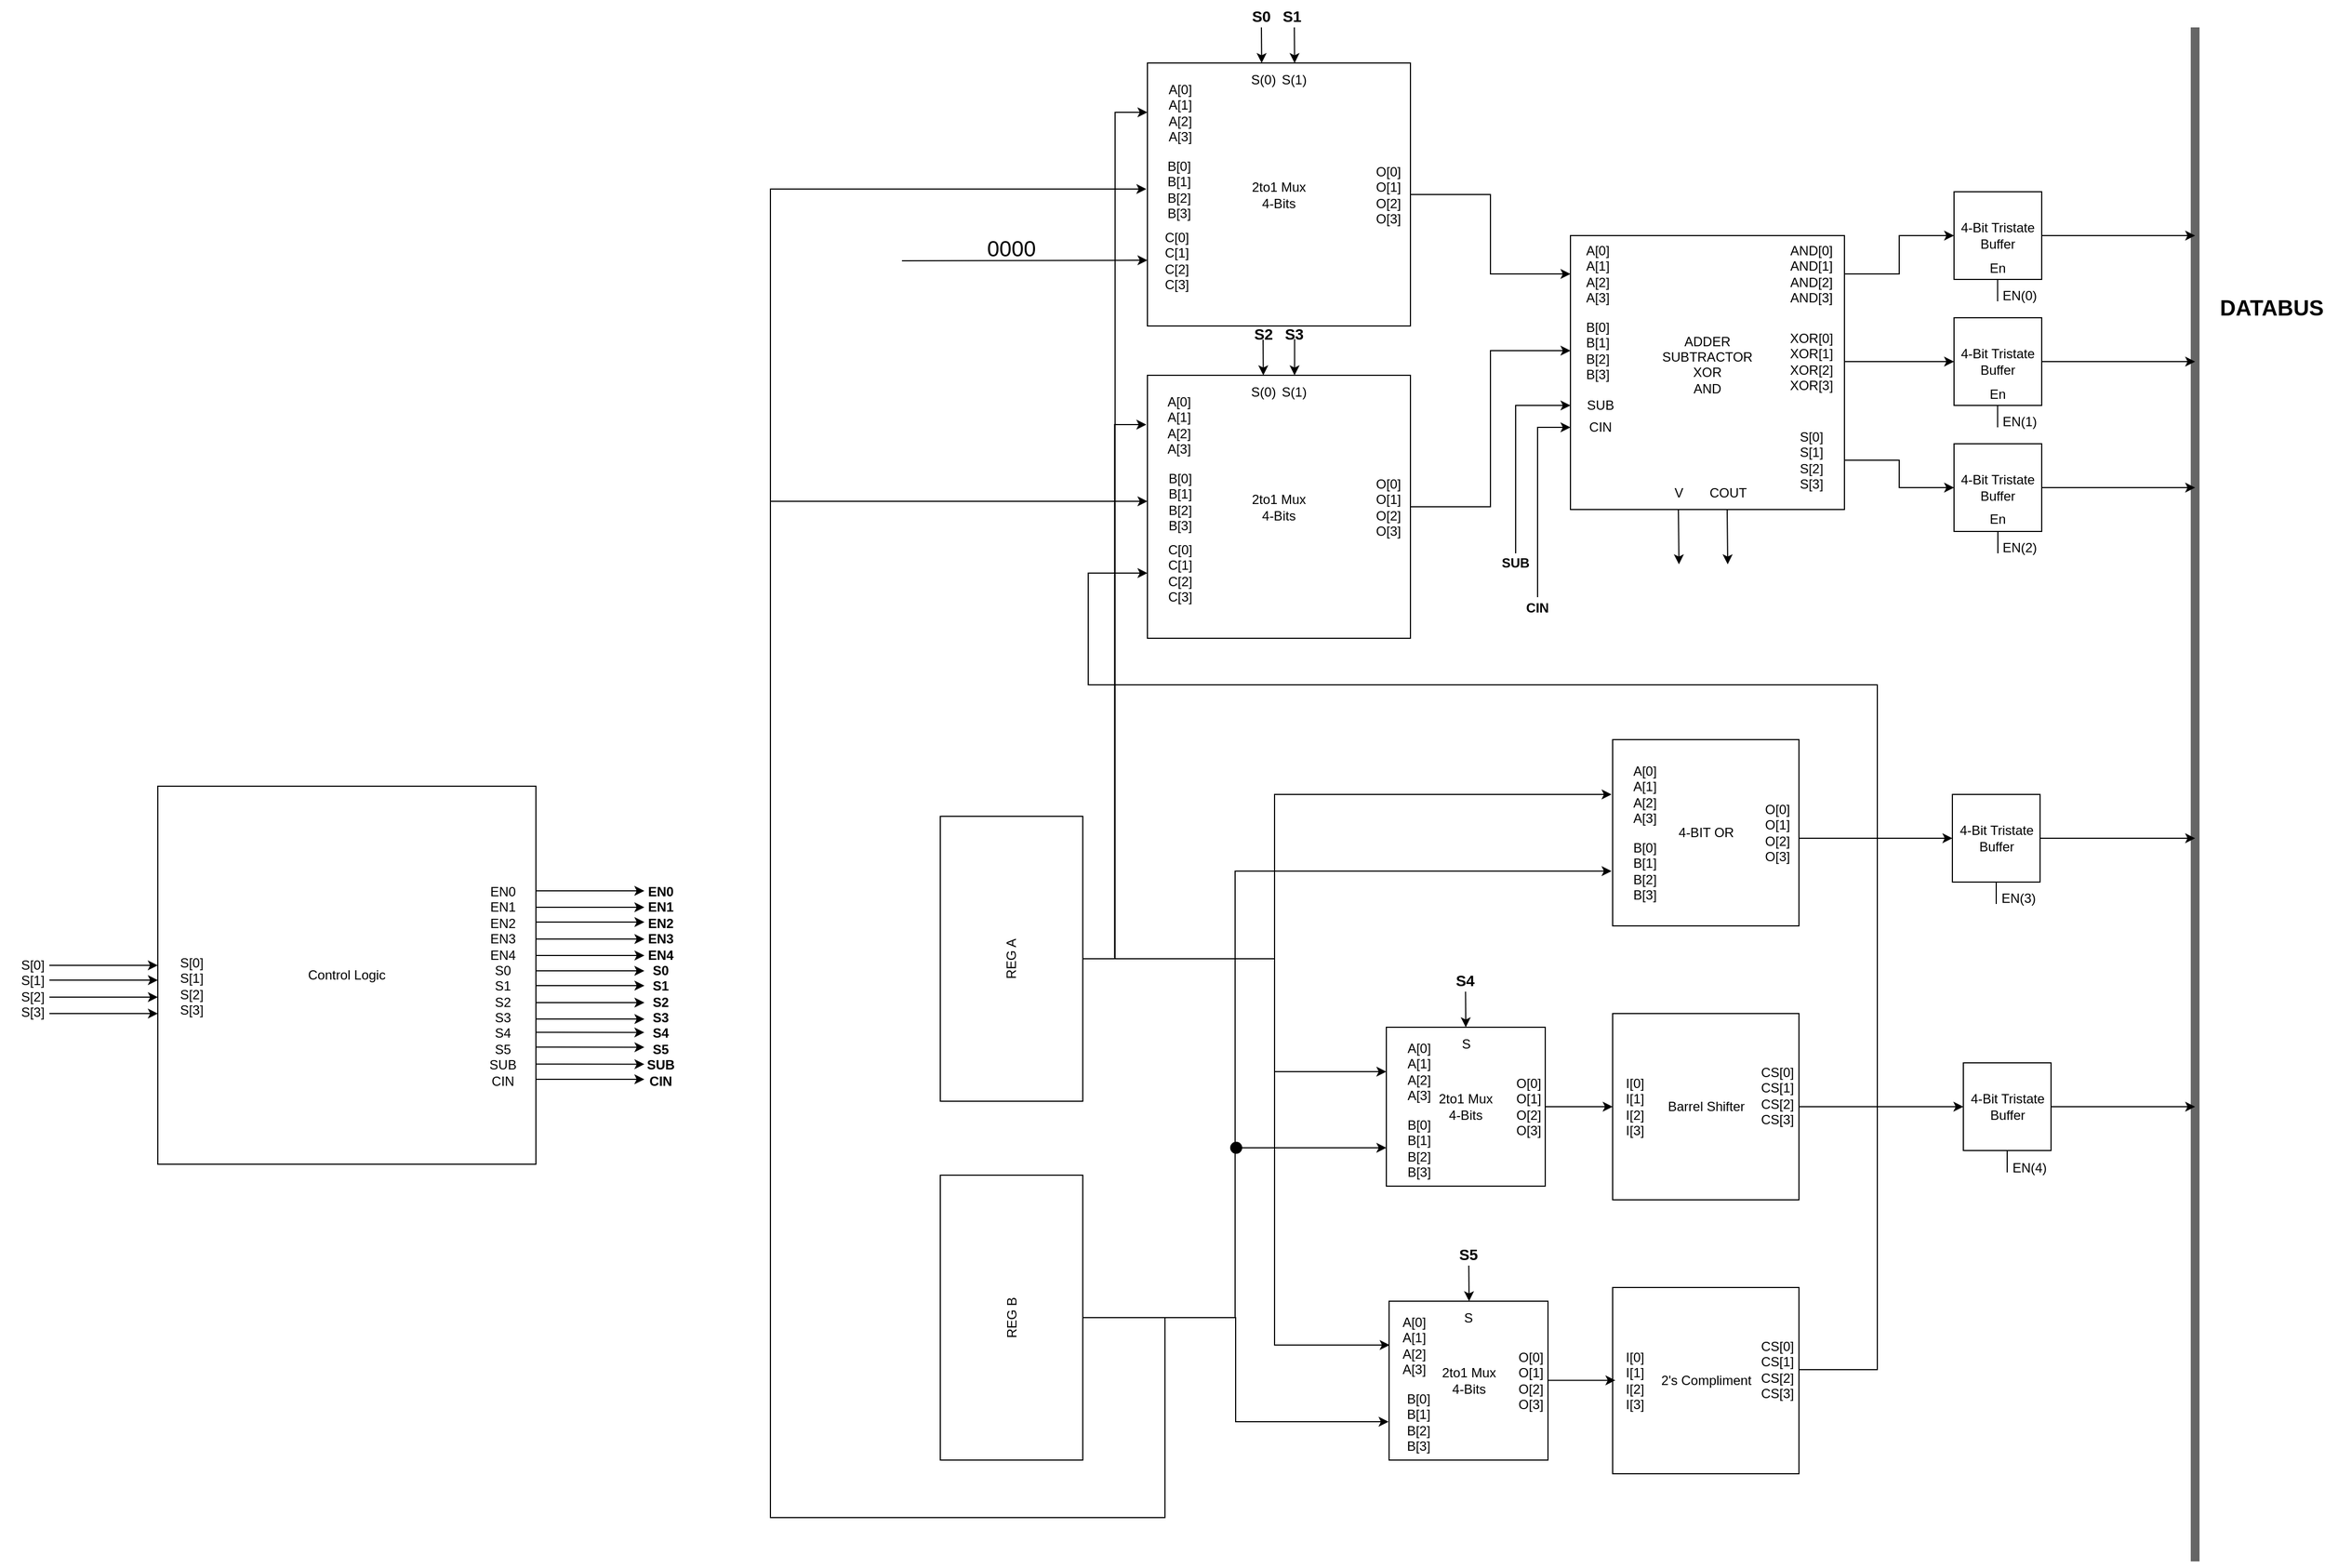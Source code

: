 <mxfile version="15.5.9" type="github">
  <diagram id="TtoM8TKqsSyaRm2l33-K" name="Page-1">
    <mxGraphModel dx="3223" dy="1293" grid="1" gridSize="10" guides="1" tooltips="1" connect="1" arrows="1" fold="1" page="0" pageScale="1" pageWidth="850" pageHeight="1100" math="0" shadow="0">
      <root>
        <mxCell id="0" />
        <mxCell id="1" parent="0" />
        <mxCell id="_qCFZrQWDJR1jyEBsIuS-36" value="EN(2)" style="text;html=1;strokeColor=none;fillColor=none;align=center;verticalAlign=middle;whiteSpace=wrap;rounded=0;" parent="1" vertex="1">
          <mxGeometry x="490" y="340" width="60" height="30" as="geometry" />
        </mxCell>
        <mxCell id="_qCFZrQWDJR1jyEBsIuS-19" value="" style="endArrow=none;html=1;rounded=0;strokeWidth=8;fillColor=#f5f5f5;strokeColor=#666666;" parent="1" edge="1">
          <mxGeometry width="50" height="50" relative="1" as="geometry">
            <mxPoint x="680" y="1280" as="sourcePoint" />
            <mxPoint x="680" y="-120" as="targetPoint" />
          </mxGeometry>
        </mxCell>
        <mxCell id="_qCFZrQWDJR1jyEBsIuS-1" value="&lt;div&gt;ADDER&lt;/div&gt;&lt;div&gt;SUBTRACTOR&lt;/div&gt;&lt;div&gt;XOR&lt;/div&gt;&lt;div&gt;AND&lt;br&gt;&lt;/div&gt;&lt;div&gt;&lt;br&gt;&lt;/div&gt;" style="whiteSpace=wrap;html=1;aspect=fixed;" parent="1" vertex="1">
          <mxGeometry x="110" y="70" width="250" height="250" as="geometry" />
        </mxCell>
        <mxCell id="_qCFZrQWDJR1jyEBsIuS-14" style="edgeStyle=orthogonalEdgeStyle;rounded=0;orthogonalLoop=1;jettySize=auto;html=1;entryX=0;entryY=0.5;entryDx=0;entryDy=0;" parent="1" source="_qCFZrQWDJR1jyEBsIuS-2" target="_qCFZrQWDJR1jyEBsIuS-13" edge="1">
          <mxGeometry relative="1" as="geometry" />
        </mxCell>
        <mxCell id="_qCFZrQWDJR1jyEBsIuS-2" value="&lt;div&gt;AND[0]&lt;/div&gt;&lt;div&gt;AND[1]&lt;/div&gt;&lt;div&gt;AND[2]&lt;/div&gt;&lt;div&gt;AND[3]&lt;br&gt;&lt;/div&gt;" style="text;html=1;strokeColor=none;fillColor=none;align=center;verticalAlign=middle;whiteSpace=wrap;rounded=0;" parent="1" vertex="1">
          <mxGeometry x="300" y="90" width="60" height="30" as="geometry" />
        </mxCell>
        <mxCell id="_qCFZrQWDJR1jyEBsIuS-16" style="edgeStyle=orthogonalEdgeStyle;rounded=0;orthogonalLoop=1;jettySize=auto;html=1;entryX=0;entryY=0.5;entryDx=0;entryDy=0;" parent="1" source="_qCFZrQWDJR1jyEBsIuS-5" target="_qCFZrQWDJR1jyEBsIuS-15" edge="1">
          <mxGeometry relative="1" as="geometry" />
        </mxCell>
        <mxCell id="_qCFZrQWDJR1jyEBsIuS-5" value="&lt;div&gt;XOR[0]&lt;/div&gt;&lt;div&gt;XOR[1]&lt;/div&gt;&lt;div&gt;XOR[2]&lt;/div&gt;&lt;div&gt;XOR[3]&lt;br&gt;&lt;/div&gt;" style="text;html=1;strokeColor=none;fillColor=none;align=center;verticalAlign=middle;whiteSpace=wrap;rounded=0;" parent="1" vertex="1">
          <mxGeometry x="300" y="170" width="60" height="30" as="geometry" />
        </mxCell>
        <mxCell id="_qCFZrQWDJR1jyEBsIuS-18" style="edgeStyle=orthogonalEdgeStyle;rounded=0;orthogonalLoop=1;jettySize=auto;html=1;entryX=0;entryY=0.5;entryDx=0;entryDy=0;" parent="1" source="_qCFZrQWDJR1jyEBsIuS-6" target="_qCFZrQWDJR1jyEBsIuS-17" edge="1">
          <mxGeometry relative="1" as="geometry" />
        </mxCell>
        <mxCell id="_qCFZrQWDJR1jyEBsIuS-6" value="&lt;div&gt;S[0]&lt;/div&gt;&lt;div&gt;S[1]&lt;/div&gt;&lt;div&gt;S[2]&lt;/div&gt;&lt;div&gt;S[3]&lt;br&gt;&lt;/div&gt;" style="text;html=1;strokeColor=none;fillColor=none;align=center;verticalAlign=middle;whiteSpace=wrap;rounded=0;" parent="1" vertex="1">
          <mxGeometry x="300" y="260" width="60" height="30" as="geometry" />
        </mxCell>
        <mxCell id="_qCFZrQWDJR1jyEBsIuS-7" value="COUT" style="text;html=1;strokeColor=none;fillColor=none;align=center;verticalAlign=middle;whiteSpace=wrap;rounded=0;" parent="1" vertex="1">
          <mxGeometry x="223.5" y="290" width="60" height="30" as="geometry" />
        </mxCell>
        <mxCell id="_qCFZrQWDJR1jyEBsIuS-8" value="CIN" style="text;html=1;strokeColor=none;fillColor=none;align=center;verticalAlign=middle;whiteSpace=wrap;rounded=0;" parent="1" vertex="1">
          <mxGeometry x="110" y="230" width="55" height="30" as="geometry" />
        </mxCell>
        <mxCell id="_qCFZrQWDJR1jyEBsIuS-9" value="&lt;div&gt;A[0]&lt;/div&gt;&lt;div&gt;A[1]&lt;/div&gt;&lt;div&gt;A[2]&lt;/div&gt;&lt;div&gt;A[3]&lt;br&gt;&lt;/div&gt;" style="text;html=1;strokeColor=none;fillColor=none;align=center;verticalAlign=middle;whiteSpace=wrap;rounded=0;" parent="1" vertex="1">
          <mxGeometry x="110" y="90" width="50" height="30" as="geometry" />
        </mxCell>
        <mxCell id="_qCFZrQWDJR1jyEBsIuS-10" value="&lt;div&gt;B[0]&lt;/div&gt;&lt;div&gt;B[1]&lt;/div&gt;&lt;div&gt;B[2]&lt;/div&gt;&lt;div&gt;B[3]&lt;br&gt;&lt;/div&gt;" style="text;html=1;strokeColor=none;fillColor=none;align=center;verticalAlign=middle;whiteSpace=wrap;rounded=0;" parent="1" vertex="1">
          <mxGeometry x="110" y="160" width="50" height="30" as="geometry" />
        </mxCell>
        <mxCell id="_qCFZrQWDJR1jyEBsIuS-11" value="SUB" style="text;html=1;strokeColor=none;fillColor=none;align=center;verticalAlign=middle;whiteSpace=wrap;rounded=0;" parent="1" vertex="1">
          <mxGeometry x="110" y="210" width="55" height="30" as="geometry" />
        </mxCell>
        <mxCell id="_qCFZrQWDJR1jyEBsIuS-12" value="V" style="text;html=1;strokeColor=none;fillColor=none;align=center;verticalAlign=middle;whiteSpace=wrap;rounded=0;" parent="1" vertex="1">
          <mxGeometry x="178.5" y="290" width="60" height="30" as="geometry" />
        </mxCell>
        <mxCell id="_qCFZrQWDJR1jyEBsIuS-22" style="edgeStyle=orthogonalEdgeStyle;rounded=0;orthogonalLoop=1;jettySize=auto;html=1;strokeWidth=1;" parent="1" source="_qCFZrQWDJR1jyEBsIuS-13" edge="1">
          <mxGeometry relative="1" as="geometry">
            <mxPoint x="680" y="70" as="targetPoint" />
          </mxGeometry>
        </mxCell>
        <mxCell id="_qCFZrQWDJR1jyEBsIuS-13" value="&lt;div&gt;4-Bit Tristate&lt;/div&gt;&lt;div&gt;Buffer&lt;br&gt;&lt;/div&gt;" style="whiteSpace=wrap;html=1;aspect=fixed;" parent="1" vertex="1">
          <mxGeometry x="460" y="30" width="80" height="80" as="geometry" />
        </mxCell>
        <mxCell id="_qCFZrQWDJR1jyEBsIuS-23" style="edgeStyle=orthogonalEdgeStyle;rounded=0;orthogonalLoop=1;jettySize=auto;html=1;strokeWidth=1;" parent="1" source="_qCFZrQWDJR1jyEBsIuS-15" edge="1">
          <mxGeometry relative="1" as="geometry">
            <mxPoint x="680" y="185" as="targetPoint" />
          </mxGeometry>
        </mxCell>
        <mxCell id="_qCFZrQWDJR1jyEBsIuS-15" value="&lt;div&gt;4-Bit Tristate&lt;/div&gt;&lt;div&gt;Buffer&lt;br&gt;&lt;/div&gt;" style="whiteSpace=wrap;html=1;aspect=fixed;" parent="1" vertex="1">
          <mxGeometry x="460" y="145" width="80" height="80" as="geometry" />
        </mxCell>
        <mxCell id="_qCFZrQWDJR1jyEBsIuS-24" style="edgeStyle=orthogonalEdgeStyle;rounded=0;orthogonalLoop=1;jettySize=auto;html=1;strokeWidth=1;" parent="1" source="_qCFZrQWDJR1jyEBsIuS-17" edge="1">
          <mxGeometry relative="1" as="geometry">
            <mxPoint x="680" y="300" as="targetPoint" />
          </mxGeometry>
        </mxCell>
        <mxCell id="_qCFZrQWDJR1jyEBsIuS-17" value="&lt;div&gt;4-Bit Tristate&lt;/div&gt;&lt;div&gt;Buffer&lt;br&gt;&lt;/div&gt;" style="whiteSpace=wrap;html=1;aspect=fixed;" parent="1" vertex="1">
          <mxGeometry x="460" y="260" width="80" height="80" as="geometry" />
        </mxCell>
        <mxCell id="_qCFZrQWDJR1jyEBsIuS-20" value="DATABUS" style="text;html=1;strokeColor=none;fillColor=none;align=center;verticalAlign=middle;whiteSpace=wrap;rounded=0;fontStyle=1;fontSize=20;" parent="1" vertex="1">
          <mxGeometry x="720" y="120" width="60" height="30" as="geometry" />
        </mxCell>
        <mxCell id="_qCFZrQWDJR1jyEBsIuS-25" value="4-BIT OR" style="whiteSpace=wrap;html=1;aspect=fixed;" parent="1" vertex="1">
          <mxGeometry x="148.5" y="530" width="170" height="170" as="geometry" />
        </mxCell>
        <mxCell id="_qCFZrQWDJR1jyEBsIuS-26" value="&lt;div&gt;A[0]&lt;/div&gt;&lt;div&gt;A[1]&lt;/div&gt;&lt;div&gt;A[2]&lt;/div&gt;&lt;div&gt;A[3]&lt;br&gt;&lt;/div&gt;" style="text;html=1;strokeColor=none;fillColor=none;align=center;verticalAlign=middle;whiteSpace=wrap;rounded=0;" parent="1" vertex="1">
          <mxGeometry x="147.5" y="565" width="60" height="30" as="geometry" />
        </mxCell>
        <mxCell id="_qCFZrQWDJR1jyEBsIuS-27" value="&lt;div&gt;B[0]&lt;/div&gt;&lt;div&gt;B[1]&lt;/div&gt;&lt;div&gt;B[2]&lt;/div&gt;&lt;div&gt;B[3]&lt;br&gt;&lt;/div&gt;" style="text;html=1;strokeColor=none;fillColor=none;align=center;verticalAlign=middle;whiteSpace=wrap;rounded=0;" parent="1" vertex="1">
          <mxGeometry x="147.5" y="635" width="60" height="30" as="geometry" />
        </mxCell>
        <mxCell id="_qCFZrQWDJR1jyEBsIuS-28" value="En" style="text;html=1;strokeColor=none;fillColor=none;align=center;verticalAlign=middle;whiteSpace=wrap;rounded=0;" parent="1" vertex="1">
          <mxGeometry x="470" y="314" width="60" height="30" as="geometry" />
        </mxCell>
        <mxCell id="_qCFZrQWDJR1jyEBsIuS-29" value="En" style="text;html=1;strokeColor=none;fillColor=none;align=center;verticalAlign=middle;whiteSpace=wrap;rounded=0;" parent="1" vertex="1">
          <mxGeometry x="470" y="200" width="60" height="30" as="geometry" />
        </mxCell>
        <mxCell id="_qCFZrQWDJR1jyEBsIuS-30" value="En" style="text;html=1;strokeColor=none;fillColor=none;align=center;verticalAlign=middle;whiteSpace=wrap;rounded=0;" parent="1" vertex="1">
          <mxGeometry x="470" y="85" width="60" height="30" as="geometry" />
        </mxCell>
        <mxCell id="_qCFZrQWDJR1jyEBsIuS-31" value="" style="endArrow=none;html=1;rounded=0;strokeWidth=1;exitX=0.5;exitY=0.867;exitDx=0;exitDy=0;exitPerimeter=0;" parent="1" source="_qCFZrQWDJR1jyEBsIuS-28" edge="1">
          <mxGeometry width="50" height="50" relative="1" as="geometry">
            <mxPoint x="400" y="370" as="sourcePoint" />
            <mxPoint x="500" y="360" as="targetPoint" />
          </mxGeometry>
        </mxCell>
        <mxCell id="_qCFZrQWDJR1jyEBsIuS-32" value="" style="endArrow=none;html=1;rounded=0;strokeWidth=1;exitX=0.5;exitY=0.867;exitDx=0;exitDy=0;exitPerimeter=0;" parent="1" edge="1">
          <mxGeometry width="50" height="50" relative="1" as="geometry">
            <mxPoint x="499.76" y="225.0" as="sourcePoint" />
            <mxPoint x="499.76" y="244.99" as="targetPoint" />
          </mxGeometry>
        </mxCell>
        <mxCell id="_qCFZrQWDJR1jyEBsIuS-33" value="" style="endArrow=none;html=1;rounded=0;strokeWidth=1;exitX=0.5;exitY=0.867;exitDx=0;exitDy=0;exitPerimeter=0;" parent="1" edge="1">
          <mxGeometry width="50" height="50" relative="1" as="geometry">
            <mxPoint x="499.76" y="110.0" as="sourcePoint" />
            <mxPoint x="499.76" y="129.99" as="targetPoint" />
          </mxGeometry>
        </mxCell>
        <mxCell id="_qCFZrQWDJR1jyEBsIuS-34" value="EN(0)" style="text;html=1;strokeColor=none;fillColor=none;align=center;verticalAlign=middle;whiteSpace=wrap;rounded=0;" parent="1" vertex="1">
          <mxGeometry x="490" y="110" width="60" height="30" as="geometry" />
        </mxCell>
        <mxCell id="_qCFZrQWDJR1jyEBsIuS-35" value="EN(1)" style="text;html=1;strokeColor=none;fillColor=none;align=center;verticalAlign=middle;whiteSpace=wrap;rounded=0;" parent="1" vertex="1">
          <mxGeometry x="490" y="225" width="60" height="30" as="geometry" />
        </mxCell>
        <mxCell id="XGVqMPs8SdAkGqt0Dx7o-16" style="edgeStyle=orthogonalEdgeStyle;rounded=0;orthogonalLoop=1;jettySize=auto;html=1;entryX=0;entryY=0.5;entryDx=0;entryDy=0;" parent="1" source="XGVqMPs8SdAkGqt0Dx7o-1" target="XGVqMPs8SdAkGqt0Dx7o-14" edge="1">
          <mxGeometry relative="1" as="geometry" />
        </mxCell>
        <mxCell id="XGVqMPs8SdAkGqt0Dx7o-1" value="Barrel Shifter" style="whiteSpace=wrap;html=1;aspect=fixed;" parent="1" vertex="1">
          <mxGeometry x="148.5" y="780" width="170" height="170" as="geometry" />
        </mxCell>
        <mxCell id="XGVqMPs8SdAkGqt0Dx7o-2" value="&lt;div&gt;I[0]&lt;/div&gt;&lt;div&gt;I[1]&lt;/div&gt;&lt;div&gt;I[2]&lt;/div&gt;&lt;div&gt;I[3]&lt;br&gt;&lt;/div&gt;" style="text;html=1;strokeColor=none;fillColor=none;align=center;verticalAlign=middle;whiteSpace=wrap;rounded=0;" parent="1" vertex="1">
          <mxGeometry x="138.5" y="850" width="60" height="30" as="geometry" />
        </mxCell>
        <mxCell id="XGVqMPs8SdAkGqt0Dx7o-12" style="edgeStyle=orthogonalEdgeStyle;rounded=0;orthogonalLoop=1;jettySize=auto;html=1;entryX=0;entryY=0.5;entryDx=0;entryDy=0;exitX=0.833;exitY=0.667;exitDx=0;exitDy=0;exitPerimeter=0;" parent="1" source="XGVqMPs8SdAkGqt0Dx7o-3" target="XGVqMPs8SdAkGqt0Dx7o-10" edge="1">
          <mxGeometry relative="1" as="geometry">
            <mxPoint x="328.5" y="610" as="sourcePoint" />
          </mxGeometry>
        </mxCell>
        <mxCell id="XGVqMPs8SdAkGqt0Dx7o-3" value="&lt;div&gt;O[0]&lt;/div&gt;&lt;div&gt;O[1]&lt;/div&gt;&lt;div&gt;O[2]&lt;/div&gt;&lt;div&gt;O[3]&lt;br&gt;&lt;/div&gt;" style="text;html=1;strokeColor=none;fillColor=none;align=center;verticalAlign=middle;whiteSpace=wrap;rounded=0;" parent="1" vertex="1">
          <mxGeometry x="268.5" y="600" width="60" height="30" as="geometry" />
        </mxCell>
        <mxCell id="XGVqMPs8SdAkGqt0Dx7o-4" value="&lt;div&gt;CS[0]&lt;/div&gt;&lt;div&gt;CS[1]&lt;/div&gt;&lt;div&gt;CS[2]&lt;/div&gt;&lt;div&gt;CS[3]&lt;br&gt;&lt;/div&gt;" style="text;html=1;strokeColor=none;fillColor=none;align=center;verticalAlign=middle;whiteSpace=wrap;rounded=0;" parent="1" vertex="1">
          <mxGeometry x="268.5" y="840" width="60" height="30" as="geometry" />
        </mxCell>
        <mxCell id="XGVqMPs8SdAkGqt0Dx7o-9" value="EN(3)" style="text;html=1;strokeColor=none;fillColor=none;align=center;verticalAlign=middle;whiteSpace=wrap;rounded=0;" parent="1" vertex="1">
          <mxGeometry x="488.5" y="660" width="60" height="30" as="geometry" />
        </mxCell>
        <mxCell id="XGVqMPs8SdAkGqt0Dx7o-71" style="edgeStyle=orthogonalEdgeStyle;rounded=0;orthogonalLoop=1;jettySize=auto;html=1;fontSize=20;" parent="1" source="XGVqMPs8SdAkGqt0Dx7o-10" edge="1">
          <mxGeometry relative="1" as="geometry">
            <mxPoint x="680" y="620" as="targetPoint" />
          </mxGeometry>
        </mxCell>
        <mxCell id="XGVqMPs8SdAkGqt0Dx7o-10" value="&lt;div&gt;4-Bit Tristate&lt;/div&gt;&lt;div&gt;Buffer&lt;br&gt;&lt;/div&gt;" style="whiteSpace=wrap;html=1;aspect=fixed;" parent="1" vertex="1">
          <mxGeometry x="458.5" y="580" width="80" height="80" as="geometry" />
        </mxCell>
        <mxCell id="XGVqMPs8SdAkGqt0Dx7o-11" value="" style="endArrow=none;html=1;rounded=0;strokeWidth=1;exitX=0.5;exitY=0.867;exitDx=0;exitDy=0;exitPerimeter=0;" parent="1" edge="1">
          <mxGeometry width="50" height="50" relative="1" as="geometry">
            <mxPoint x="498.5" y="660.01" as="sourcePoint" />
            <mxPoint x="498.5" y="680" as="targetPoint" />
          </mxGeometry>
        </mxCell>
        <mxCell id="XGVqMPs8SdAkGqt0Dx7o-13" value="EN(4)" style="text;html=1;strokeColor=none;fillColor=none;align=center;verticalAlign=middle;whiteSpace=wrap;rounded=0;" parent="1" vertex="1">
          <mxGeometry x="498.5" y="906" width="60" height="30" as="geometry" />
        </mxCell>
        <mxCell id="XGVqMPs8SdAkGqt0Dx7o-72" style="edgeStyle=orthogonalEdgeStyle;rounded=0;orthogonalLoop=1;jettySize=auto;html=1;fontSize=20;" parent="1" source="XGVqMPs8SdAkGqt0Dx7o-14" edge="1">
          <mxGeometry relative="1" as="geometry">
            <mxPoint x="680" y="865.0" as="targetPoint" />
          </mxGeometry>
        </mxCell>
        <mxCell id="XGVqMPs8SdAkGqt0Dx7o-14" value="&lt;div&gt;4-Bit Tristate&lt;/div&gt;&lt;div&gt;Buffer&lt;br&gt;&lt;/div&gt;" style="whiteSpace=wrap;html=1;aspect=fixed;" parent="1" vertex="1">
          <mxGeometry x="468.5" y="825" width="80" height="80" as="geometry" />
        </mxCell>
        <mxCell id="XGVqMPs8SdAkGqt0Dx7o-15" value="" style="endArrow=none;html=1;rounded=0;strokeWidth=1;exitX=0.5;exitY=0.867;exitDx=0;exitDy=0;exitPerimeter=0;" parent="1" edge="1">
          <mxGeometry width="50" height="50" relative="1" as="geometry">
            <mxPoint x="508.5" y="905.01" as="sourcePoint" />
            <mxPoint x="508.5" y="925" as="targetPoint" />
          </mxGeometry>
        </mxCell>
        <mxCell id="XGVqMPs8SdAkGqt0Dx7o-18" value="2&#39;s Compliment" style="whiteSpace=wrap;html=1;aspect=fixed;" parent="1" vertex="1">
          <mxGeometry x="148.5" y="1030" width="170" height="170" as="geometry" />
        </mxCell>
        <mxCell id="XGVqMPs8SdAkGqt0Dx7o-19" value="&lt;div&gt;I[0]&lt;/div&gt;&lt;div&gt;I[1]&lt;/div&gt;&lt;div&gt;I[2]&lt;/div&gt;&lt;div&gt;I[3]&lt;br&gt;&lt;/div&gt;" style="text;html=1;strokeColor=none;fillColor=none;align=center;verticalAlign=middle;whiteSpace=wrap;rounded=0;" parent="1" vertex="1">
          <mxGeometry x="138.5" y="1100" width="60" height="30" as="geometry" />
        </mxCell>
        <mxCell id="XGVqMPs8SdAkGqt0Dx7o-62" style="edgeStyle=orthogonalEdgeStyle;rounded=0;orthogonalLoop=1;jettySize=auto;html=1;" parent="1" source="XGVqMPs8SdAkGqt0Dx7o-18" target="XGVqMPs8SdAkGqt0Dx7o-55" edge="1">
          <mxGeometry relative="1" as="geometry">
            <mxPoint x="390" y="480" as="targetPoint" />
            <Array as="points">
              <mxPoint x="390" y="1105" />
              <mxPoint x="390" y="480" />
              <mxPoint x="-330" y="480" />
              <mxPoint x="-330" y="378" />
            </Array>
          </mxGeometry>
        </mxCell>
        <mxCell id="XGVqMPs8SdAkGqt0Dx7o-20" value="&lt;div&gt;CS[0]&lt;/div&gt;&lt;div&gt;CS[1]&lt;/div&gt;&lt;div&gt;CS[2]&lt;/div&gt;&lt;div&gt;CS[3]&lt;br&gt;&lt;/div&gt;" style="text;html=1;strokeColor=none;fillColor=none;align=center;verticalAlign=middle;whiteSpace=wrap;rounded=0;" parent="1" vertex="1">
          <mxGeometry x="268.5" y="1090" width="60" height="30" as="geometry" />
        </mxCell>
        <mxCell id="XGVqMPs8SdAkGqt0Dx7o-70" style="edgeStyle=orthogonalEdgeStyle;rounded=0;orthogonalLoop=1;jettySize=auto;html=1;fontSize=20;" parent="1" source="XGVqMPs8SdAkGqt0Dx7o-24" target="_qCFZrQWDJR1jyEBsIuS-9" edge="1">
          <mxGeometry relative="1" as="geometry" />
        </mxCell>
        <mxCell id="XGVqMPs8SdAkGqt0Dx7o-24" value="&lt;div&gt;2to1 Mux&lt;/div&gt;&lt;div&gt;4-Bits&lt;br&gt;&lt;/div&gt;" style="whiteSpace=wrap;html=1;aspect=fixed;" parent="1" vertex="1">
          <mxGeometry x="-276" y="-87.5" width="240" height="240" as="geometry" />
        </mxCell>
        <mxCell id="XGVqMPs8SdAkGqt0Dx7o-25" value="&lt;div&gt;A[0]&lt;/div&gt;&lt;div&gt;A[1]&lt;/div&gt;&lt;div&gt;A[2]&lt;/div&gt;&lt;div&gt;A[3]&lt;br&gt;&lt;/div&gt;" style="text;html=1;strokeColor=none;fillColor=none;align=center;verticalAlign=middle;whiteSpace=wrap;rounded=0;" parent="1" vertex="1">
          <mxGeometry x="-276" y="-57.5" width="60" height="30" as="geometry" />
        </mxCell>
        <mxCell id="XGVqMPs8SdAkGqt0Dx7o-26" value="&lt;div&gt;B[0]&lt;/div&gt;&lt;div&gt;B[1]&lt;/div&gt;&lt;div&gt;B[2]&lt;/div&gt;&lt;div&gt;B[3]&lt;br&gt;&lt;/div&gt;" style="text;html=1;strokeColor=none;fillColor=none;align=center;verticalAlign=middle;whiteSpace=wrap;rounded=0;" parent="1" vertex="1">
          <mxGeometry x="-277" y="12.5" width="60" height="30" as="geometry" />
        </mxCell>
        <mxCell id="XGVqMPs8SdAkGqt0Dx7o-27" value="S(0)" style="text;html=1;strokeColor=none;fillColor=none;align=center;verticalAlign=middle;whiteSpace=wrap;rounded=0;" parent="1" vertex="1">
          <mxGeometry x="-200.25" y="-87.5" width="60" height="30" as="geometry" />
        </mxCell>
        <mxCell id="XGVqMPs8SdAkGqt0Dx7o-34" value="&lt;div&gt;2to1 Mux&lt;/div&gt;&lt;div&gt;4-Bits&lt;br&gt;&lt;/div&gt;" style="whiteSpace=wrap;html=1;aspect=fixed;" parent="1" vertex="1">
          <mxGeometry x="-55.5" y="1042.5" width="145" height="145" as="geometry" />
        </mxCell>
        <mxCell id="XGVqMPs8SdAkGqt0Dx7o-35" value="&lt;div&gt;A[0]&lt;/div&gt;&lt;div&gt;A[1]&lt;/div&gt;&lt;div&gt;A[2]&lt;/div&gt;&lt;div&gt;A[3]&lt;br&gt;&lt;/div&gt;" style="text;html=1;strokeColor=none;fillColor=none;align=center;verticalAlign=middle;whiteSpace=wrap;rounded=0;" parent="1" vertex="1">
          <mxGeometry x="-55" y="1067.5" width="44.5" height="30" as="geometry" />
        </mxCell>
        <mxCell id="XGVqMPs8SdAkGqt0Dx7o-36" value="&lt;div&gt;B[0]&lt;/div&gt;&lt;div&gt;B[1]&lt;/div&gt;&lt;div&gt;B[2]&lt;/div&gt;&lt;div&gt;B[3]&lt;br&gt;&lt;/div&gt;" style="text;html=1;strokeColor=none;fillColor=none;align=center;verticalAlign=middle;whiteSpace=wrap;rounded=0;" parent="1" vertex="1">
          <mxGeometry x="-56" y="1137.5" width="54.5" height="30" as="geometry" />
        </mxCell>
        <mxCell id="XGVqMPs8SdAkGqt0Dx7o-37" value="S" style="text;html=1;strokeColor=none;fillColor=none;align=center;verticalAlign=middle;whiteSpace=wrap;rounded=0;" parent="1" vertex="1">
          <mxGeometry x="-13" y="1042.5" width="60" height="30" as="geometry" />
        </mxCell>
        <mxCell id="XGVqMPs8SdAkGqt0Dx7o-39" value="&lt;div&gt;2to1 Mux&lt;/div&gt;&lt;div&gt;4-Bits&lt;br&gt;&lt;/div&gt;" style="whiteSpace=wrap;html=1;aspect=fixed;" parent="1" vertex="1">
          <mxGeometry x="-58" y="792.5" width="145" height="145" as="geometry" />
        </mxCell>
        <mxCell id="XGVqMPs8SdAkGqt0Dx7o-40" value="&lt;div&gt;A[0]&lt;/div&gt;&lt;div&gt;A[1]&lt;/div&gt;&lt;div&gt;A[2]&lt;/div&gt;&lt;div&gt;A[3]&lt;br&gt;&lt;/div&gt;" style="text;html=1;strokeColor=none;fillColor=none;align=center;verticalAlign=middle;whiteSpace=wrap;rounded=0;" parent="1" vertex="1">
          <mxGeometry x="-58" y="817.5" width="60" height="30" as="geometry" />
        </mxCell>
        <mxCell id="XGVqMPs8SdAkGqt0Dx7o-41" value="&lt;div&gt;B[0]&lt;/div&gt;&lt;div&gt;B[1]&lt;/div&gt;&lt;div&gt;B[2]&lt;/div&gt;&lt;div&gt;B[3]&lt;br&gt;&lt;/div&gt;" style="text;html=1;strokeColor=none;fillColor=none;align=center;verticalAlign=middle;whiteSpace=wrap;rounded=0;" parent="1" vertex="1">
          <mxGeometry x="-58" y="887.5" width="60" height="30" as="geometry" />
        </mxCell>
        <mxCell id="XGVqMPs8SdAkGqt0Dx7o-42" value="S" style="text;html=1;strokeColor=none;fillColor=none;align=center;verticalAlign=middle;whiteSpace=wrap;rounded=0;" parent="1" vertex="1">
          <mxGeometry x="-15.5" y="792.5" width="60" height="30" as="geometry" />
        </mxCell>
        <mxCell id="XGVqMPs8SdAkGqt0Dx7o-51" value="&lt;div&gt;C[0]&lt;/div&gt;&lt;div&gt;C[1]&lt;/div&gt;&lt;div&gt;C[2]&lt;/div&gt;&lt;div&gt;C[3]&lt;br&gt;&lt;/div&gt;" style="text;html=1;strokeColor=none;fillColor=none;align=center;verticalAlign=middle;whiteSpace=wrap;rounded=0;" parent="1" vertex="1">
          <mxGeometry x="-276" y="77.5" width="54" height="30" as="geometry" />
        </mxCell>
        <mxCell id="XGVqMPs8SdAkGqt0Dx7o-52" value="&lt;div&gt;O[0]&lt;/div&gt;&lt;div&gt;O[1]&lt;/div&gt;&lt;div&gt;O[2]&lt;/div&gt;&lt;div&gt;O[3]&lt;br&gt;&lt;/div&gt;" style="text;html=1;strokeColor=none;fillColor=none;align=center;verticalAlign=middle;whiteSpace=wrap;rounded=0;" parent="1" vertex="1">
          <mxGeometry x="-86" y="17.5" width="60" height="30" as="geometry" />
        </mxCell>
        <mxCell id="XGVqMPs8SdAkGqt0Dx7o-53" value="S(1)" style="text;html=1;strokeColor=none;fillColor=none;align=center;verticalAlign=middle;whiteSpace=wrap;rounded=0;" parent="1" vertex="1">
          <mxGeometry x="-171.75" y="-87.5" width="60" height="30" as="geometry" />
        </mxCell>
        <mxCell id="XGVqMPs8SdAkGqt0Dx7o-55" value="&lt;div&gt;2to1 Mux&lt;/div&gt;&lt;div&gt;4-Bits&lt;br&gt;&lt;/div&gt;" style="whiteSpace=wrap;html=1;aspect=fixed;" parent="1" vertex="1">
          <mxGeometry x="-276" y="197.5" width="240" height="240" as="geometry" />
        </mxCell>
        <mxCell id="XGVqMPs8SdAkGqt0Dx7o-56" value="&lt;div&gt;A[0]&lt;/div&gt;&lt;div&gt;A[1]&lt;/div&gt;&lt;div&gt;A[2]&lt;/div&gt;&lt;div&gt;A[3]&lt;br&gt;&lt;/div&gt;" style="text;html=1;strokeColor=none;fillColor=none;align=center;verticalAlign=middle;whiteSpace=wrap;rounded=0;" parent="1" vertex="1">
          <mxGeometry x="-277" y="227.5" width="60" height="30" as="geometry" />
        </mxCell>
        <mxCell id="XGVqMPs8SdAkGqt0Dx7o-57" value="&lt;div&gt;B[0]&lt;/div&gt;&lt;div&gt;B[1]&lt;/div&gt;&lt;div&gt;B[2]&lt;/div&gt;&lt;div&gt;B[3]&lt;br&gt;&lt;/div&gt;" style="text;html=1;strokeColor=none;fillColor=none;align=center;verticalAlign=middle;whiteSpace=wrap;rounded=0;" parent="1" vertex="1">
          <mxGeometry x="-276" y="297.5" width="60" height="30" as="geometry" />
        </mxCell>
        <mxCell id="XGVqMPs8SdAkGqt0Dx7o-58" value="S(0)" style="text;html=1;strokeColor=none;fillColor=none;align=center;verticalAlign=middle;whiteSpace=wrap;rounded=0;" parent="1" vertex="1">
          <mxGeometry x="-200.25" y="197.5" width="60" height="30" as="geometry" />
        </mxCell>
        <mxCell id="XGVqMPs8SdAkGqt0Dx7o-59" value="&lt;div&gt;C[0]&lt;/div&gt;&lt;div&gt;C[1]&lt;/div&gt;&lt;div&gt;C[2]&lt;/div&gt;&lt;div&gt;C[3]&lt;br&gt;&lt;/div&gt;" style="text;html=1;strokeColor=none;fillColor=none;align=center;verticalAlign=middle;whiteSpace=wrap;rounded=0;" parent="1" vertex="1">
          <mxGeometry x="-276" y="362.5" width="60" height="30" as="geometry" />
        </mxCell>
        <mxCell id="XGVqMPs8SdAkGqt0Dx7o-69" style="edgeStyle=orthogonalEdgeStyle;rounded=0;orthogonalLoop=1;jettySize=auto;html=1;fontSize=20;entryX=0;entryY=0.5;entryDx=0;entryDy=0;" parent="1" source="XGVqMPs8SdAkGqt0Dx7o-55" target="_qCFZrQWDJR1jyEBsIuS-10" edge="1">
          <mxGeometry relative="1" as="geometry" />
        </mxCell>
        <mxCell id="XGVqMPs8SdAkGqt0Dx7o-60" value="&lt;div&gt;O[0]&lt;/div&gt;&lt;div&gt;O[1]&lt;/div&gt;&lt;div&gt;O[2]&lt;/div&gt;&lt;div&gt;O[3]&lt;br&gt;&lt;/div&gt;" style="text;html=1;strokeColor=none;fillColor=none;align=center;verticalAlign=middle;whiteSpace=wrap;rounded=0;" parent="1" vertex="1">
          <mxGeometry x="-86" y="302.5" width="60" height="30" as="geometry" />
        </mxCell>
        <mxCell id="XGVqMPs8SdAkGqt0Dx7o-61" value="S(1)" style="text;html=1;strokeColor=none;fillColor=none;align=center;verticalAlign=middle;whiteSpace=wrap;rounded=0;" parent="1" vertex="1">
          <mxGeometry x="-171.75" y="197.5" width="60" height="30" as="geometry" />
        </mxCell>
        <mxCell id="XGVqMPs8SdAkGqt0Dx7o-63" value="&lt;div&gt;O[0]&lt;/div&gt;&lt;div&gt;O[1]&lt;/div&gt;&lt;div&gt;O[2]&lt;/div&gt;&lt;div&gt;O[3]&lt;br&gt;&lt;/div&gt;" style="text;html=1;strokeColor=none;fillColor=none;align=center;verticalAlign=middle;whiteSpace=wrap;rounded=0;" parent="1" vertex="1">
          <mxGeometry x="44" y="1100" width="60" height="30" as="geometry" />
        </mxCell>
        <mxCell id="YykE-uixl1K2JJqu2O9A-1" style="edgeStyle=orthogonalEdgeStyle;rounded=0;orthogonalLoop=1;jettySize=auto;html=1;" edge="1" parent="1" source="XGVqMPs8SdAkGqt0Dx7o-39" target="XGVqMPs8SdAkGqt0Dx7o-1">
          <mxGeometry relative="1" as="geometry" />
        </mxCell>
        <mxCell id="XGVqMPs8SdAkGqt0Dx7o-64" value="&lt;div&gt;O[0]&lt;/div&gt;&lt;div&gt;O[1]&lt;/div&gt;&lt;div&gt;O[2]&lt;/div&gt;&lt;div&gt;O[3]&lt;br&gt;&lt;/div&gt;" style="text;html=1;strokeColor=none;fillColor=none;align=center;verticalAlign=middle;whiteSpace=wrap;rounded=0;" parent="1" vertex="1">
          <mxGeometry x="42" y="850" width="60" height="30" as="geometry" />
        </mxCell>
        <mxCell id="XGVqMPs8SdAkGqt0Dx7o-73" value="" style="endArrow=classic;html=1;rounded=0;fontSize=20;entryX=0;entryY=0.5;entryDx=0;entryDy=0;" parent="1" target="XGVqMPs8SdAkGqt0Dx7o-51" edge="1">
          <mxGeometry width="50" height="50" relative="1" as="geometry">
            <mxPoint x="-500" y="93" as="sourcePoint" />
            <mxPoint x="-330" y="260" as="targetPoint" />
          </mxGeometry>
        </mxCell>
        <mxCell id="XGVqMPs8SdAkGqt0Dx7o-74" value="0000" style="text;html=1;strokeColor=none;fillColor=none;align=center;verticalAlign=middle;whiteSpace=wrap;rounded=0;fontSize=20;" parent="1" vertex="1">
          <mxGeometry x="-430" y="66" width="60" height="30" as="geometry" />
        </mxCell>
        <mxCell id="YykE-uixl1K2JJqu2O9A-2" style="edgeStyle=orthogonalEdgeStyle;rounded=0;orthogonalLoop=1;jettySize=auto;html=1;" edge="1" parent="1">
          <mxGeometry relative="1" as="geometry">
            <mxPoint x="89.5" y="1114.71" as="sourcePoint" />
            <mxPoint x="151" y="1114.71" as="targetPoint" />
          </mxGeometry>
        </mxCell>
        <mxCell id="YykE-uixl1K2JJqu2O9A-4" value="" style="endArrow=classic;html=1;rounded=0;" edge="1" parent="1" target="_qCFZrQWDJR1jyEBsIuS-11">
          <mxGeometry width="50" height="50" relative="1" as="geometry">
            <mxPoint x="60" y="360" as="sourcePoint" />
            <mxPoint x="300" y="290" as="targetPoint" />
            <Array as="points">
              <mxPoint x="60" y="225" />
            </Array>
          </mxGeometry>
        </mxCell>
        <mxCell id="YykE-uixl1K2JJqu2O9A-5" value="" style="endArrow=classic;html=1;rounded=0;entryX=0;entryY=0.5;entryDx=0;entryDy=0;" edge="1" parent="1" target="_qCFZrQWDJR1jyEBsIuS-8">
          <mxGeometry width="50" height="50" relative="1" as="geometry">
            <mxPoint x="80" y="400" as="sourcePoint" />
            <mxPoint x="120" y="235" as="targetPoint" />
            <Array as="points">
              <mxPoint x="80" y="245" />
            </Array>
          </mxGeometry>
        </mxCell>
        <mxCell id="YykE-uixl1K2JJqu2O9A-6" value="" style="endArrow=classic;html=1;rounded=0;exitX=0.5;exitY=1;exitDx=0;exitDy=0;" edge="1" parent="1" source="_qCFZrQWDJR1jyEBsIuS-12">
          <mxGeometry width="50" height="50" relative="1" as="geometry">
            <mxPoint x="110" y="340" as="sourcePoint" />
            <mxPoint x="209" y="370" as="targetPoint" />
          </mxGeometry>
        </mxCell>
        <mxCell id="YykE-uixl1K2JJqu2O9A-7" value="" style="endArrow=classic;html=1;rounded=0;exitX=0.5;exitY=1;exitDx=0;exitDy=0;" edge="1" parent="1">
          <mxGeometry width="50" height="50" relative="1" as="geometry">
            <mxPoint x="253" y="320" as="sourcePoint" />
            <mxPoint x="253.5" y="370" as="targetPoint" />
          </mxGeometry>
        </mxCell>
        <mxCell id="YykE-uixl1K2JJqu2O9A-12" style="edgeStyle=orthogonalEdgeStyle;rounded=0;orthogonalLoop=1;jettySize=auto;html=1;entryX=0;entryY=0.5;entryDx=0;entryDy=0;fontSize=12;" edge="1" parent="1" source="YykE-uixl1K2JJqu2O9A-8" target="XGVqMPs8SdAkGqt0Dx7o-35">
          <mxGeometry relative="1" as="geometry">
            <Array as="points">
              <mxPoint x="-160" y="730" />
              <mxPoint x="-160" y="1083" />
            </Array>
          </mxGeometry>
        </mxCell>
        <mxCell id="YykE-uixl1K2JJqu2O9A-13" style="edgeStyle=orthogonalEdgeStyle;rounded=0;orthogonalLoop=1;jettySize=auto;html=1;fontSize=12;" edge="1" parent="1" source="YykE-uixl1K2JJqu2O9A-8" target="XGVqMPs8SdAkGqt0Dx7o-40">
          <mxGeometry relative="1" as="geometry">
            <Array as="points">
              <mxPoint x="-160" y="730" />
              <mxPoint x="-160" y="833" />
            </Array>
          </mxGeometry>
        </mxCell>
        <mxCell id="YykE-uixl1K2JJqu2O9A-14" style="edgeStyle=orthogonalEdgeStyle;rounded=0;orthogonalLoop=1;jettySize=auto;html=1;entryX=0;entryY=0.5;entryDx=0;entryDy=0;fontSize=12;" edge="1" parent="1" source="YykE-uixl1K2JJqu2O9A-8" target="_qCFZrQWDJR1jyEBsIuS-26">
          <mxGeometry relative="1" as="geometry">
            <Array as="points">
              <mxPoint x="-160" y="730" />
              <mxPoint x="-160" y="580" />
            </Array>
          </mxGeometry>
        </mxCell>
        <mxCell id="YykE-uixl1K2JJqu2O9A-15" style="edgeStyle=orthogonalEdgeStyle;rounded=0;orthogonalLoop=1;jettySize=auto;html=1;entryX=0;entryY=0.5;entryDx=0;entryDy=0;fontSize=12;" edge="1" parent="1" source="YykE-uixl1K2JJqu2O9A-8" target="XGVqMPs8SdAkGqt0Dx7o-56">
          <mxGeometry relative="1" as="geometry" />
        </mxCell>
        <mxCell id="YykE-uixl1K2JJqu2O9A-18" style="edgeStyle=orthogonalEdgeStyle;rounded=0;orthogonalLoop=1;jettySize=auto;html=1;fontSize=12;entryX=0;entryY=0.5;entryDx=0;entryDy=0;" edge="1" parent="1" source="YykE-uixl1K2JJqu2O9A-8" target="XGVqMPs8SdAkGqt0Dx7o-25">
          <mxGeometry relative="1" as="geometry">
            <mxPoint x="-330" y="200" as="targetPoint" />
          </mxGeometry>
        </mxCell>
        <mxCell id="YykE-uixl1K2JJqu2O9A-8" value="REG A" style="rounded=0;whiteSpace=wrap;html=1;rotation=-90;fontSize=12;" vertex="1" parent="1">
          <mxGeometry x="-530" y="665" width="260" height="130" as="geometry" />
        </mxCell>
        <mxCell id="YykE-uixl1K2JJqu2O9A-11" style="edgeStyle=orthogonalEdgeStyle;rounded=0;orthogonalLoop=1;jettySize=auto;html=1;entryX=0;entryY=0.5;entryDx=0;entryDy=0;fontSize=12;" edge="1" parent="1" source="YykE-uixl1K2JJqu2O9A-10" target="XGVqMPs8SdAkGqt0Dx7o-36">
          <mxGeometry relative="1" as="geometry" />
        </mxCell>
        <mxCell id="YykE-uixl1K2JJqu2O9A-19" style="edgeStyle=orthogonalEdgeStyle;rounded=0;orthogonalLoop=1;jettySize=auto;html=1;entryX=0;entryY=0.5;entryDx=0;entryDy=0;fontSize=12;startArrow=none;" edge="1" parent="1" source="YykE-uixl1K2JJqu2O9A-21">
          <mxGeometry relative="1" as="geometry">
            <mxPoint x="-335" y="1057.5" as="sourcePoint" />
            <mxPoint x="-58" y="902.5" as="targetPoint" />
            <Array as="points" />
          </mxGeometry>
        </mxCell>
        <mxCell id="YykE-uixl1K2JJqu2O9A-20" style="edgeStyle=orthogonalEdgeStyle;rounded=0;orthogonalLoop=1;jettySize=auto;html=1;entryX=0;entryY=0.5;entryDx=0;entryDy=0;fontSize=12;" edge="1" parent="1" target="_qCFZrQWDJR1jyEBsIuS-27">
          <mxGeometry relative="1" as="geometry">
            <mxPoint x="-331" y="1057.49" as="sourcePoint" />
            <mxPoint x="142.5" y="650" as="targetPoint" />
            <Array as="points">
              <mxPoint x="-196" y="1058" />
              <mxPoint x="-196" y="650" />
            </Array>
          </mxGeometry>
        </mxCell>
        <mxCell id="YykE-uixl1K2JJqu2O9A-25" style="edgeStyle=orthogonalEdgeStyle;rounded=0;orthogonalLoop=1;jettySize=auto;html=1;fontSize=12;entryX=0;entryY=0.5;entryDx=0;entryDy=0;" edge="1" parent="1" source="YykE-uixl1K2JJqu2O9A-10" target="XGVqMPs8SdAkGqt0Dx7o-57">
          <mxGeometry relative="1" as="geometry">
            <mxPoint x="-620" y="1340" as="targetPoint" />
            <Array as="points">
              <mxPoint x="-260" y="1058" />
              <mxPoint x="-260" y="1240" />
              <mxPoint x="-620" y="1240" />
              <mxPoint x="-620" y="313" />
            </Array>
          </mxGeometry>
        </mxCell>
        <mxCell id="YykE-uixl1K2JJqu2O9A-26" style="edgeStyle=orthogonalEdgeStyle;rounded=0;orthogonalLoop=1;jettySize=auto;html=1;fontSize=12;entryX=0;entryY=0.5;entryDx=0;entryDy=0;" edge="1" parent="1" source="YykE-uixl1K2JJqu2O9A-10" target="XGVqMPs8SdAkGqt0Dx7o-26">
          <mxGeometry relative="1" as="geometry">
            <mxPoint x="-620" y="1030" as="targetPoint" />
            <Array as="points">
              <mxPoint x="-260" y="1058" />
              <mxPoint x="-260" y="1240" />
              <mxPoint x="-620" y="1240" />
              <mxPoint x="-620" y="28" />
            </Array>
          </mxGeometry>
        </mxCell>
        <mxCell id="YykE-uixl1K2JJqu2O9A-10" value="REG B" style="rounded=0;whiteSpace=wrap;html=1;rotation=-90;" vertex="1" parent="1">
          <mxGeometry x="-530" y="992.5" width="260" height="130" as="geometry" />
        </mxCell>
        <mxCell id="YykE-uixl1K2JJqu2O9A-21" value="" style="ellipse;whiteSpace=wrap;html=1;aspect=fixed;fontSize=12;fillColor=#000000;" vertex="1" parent="1">
          <mxGeometry x="-200" y="897.5" width="10" height="10" as="geometry" />
        </mxCell>
        <mxCell id="YykE-uixl1K2JJqu2O9A-24" value="" style="edgeStyle=orthogonalEdgeStyle;rounded=0;orthogonalLoop=1;jettySize=auto;html=1;entryX=0;entryY=0.5;entryDx=0;entryDy=0;fontSize=12;endArrow=none;" edge="1" parent="1" target="YykE-uixl1K2JJqu2O9A-21">
          <mxGeometry relative="1" as="geometry">
            <mxPoint x="-335" y="1057.5" as="sourcePoint" />
            <mxPoint x="-58.0" y="902.5" as="targetPoint" />
            <Array as="points">
              <mxPoint x="-196" y="1058" />
              <mxPoint x="-196" y="903" />
            </Array>
          </mxGeometry>
        </mxCell>
        <mxCell id="YykE-uixl1K2JJqu2O9A-27" value="SUB" style="text;html=1;strokeColor=none;fillColor=none;align=center;verticalAlign=middle;whiteSpace=wrap;rounded=0;fontSize=12;fontStyle=1" vertex="1" parent="1">
          <mxGeometry x="29.5" y="354" width="60" height="30" as="geometry" />
        </mxCell>
        <mxCell id="YykE-uixl1K2JJqu2O9A-30" value="CIN" style="text;html=1;strokeColor=none;fillColor=none;align=center;verticalAlign=middle;whiteSpace=wrap;rounded=0;fontSize=12;fontStyle=1" vertex="1" parent="1">
          <mxGeometry x="50" y="394.5" width="60" height="30" as="geometry" />
        </mxCell>
        <mxCell id="YykE-uixl1K2JJqu2O9A-32" value="" style="endArrow=classic;html=1;rounded=0;fontSize=12;entryX=0;entryY=0;entryDx=0;entryDy=0;" edge="1" parent="1" target="XGVqMPs8SdAkGqt0Dx7o-53">
          <mxGeometry width="50" height="50" relative="1" as="geometry">
            <mxPoint x="-172" y="-120" as="sourcePoint" />
            <mxPoint x="-50" as="targetPoint" />
          </mxGeometry>
        </mxCell>
        <mxCell id="YykE-uixl1K2JJqu2O9A-33" value="" style="endArrow=classic;html=1;rounded=0;fontSize=12;entryX=0;entryY=0;entryDx=0;entryDy=0;" edge="1" parent="1">
          <mxGeometry width="50" height="50" relative="1" as="geometry">
            <mxPoint x="-141.95" y="-120" as="sourcePoint" />
            <mxPoint x="-141.7" y="-87.5" as="targetPoint" />
          </mxGeometry>
        </mxCell>
        <mxCell id="YykE-uixl1K2JJqu2O9A-34" value="" style="endArrow=classic;html=1;rounded=0;fontSize=12;entryX=0;entryY=0;entryDx=0;entryDy=0;" edge="1" parent="1">
          <mxGeometry width="50" height="50" relative="1" as="geometry">
            <mxPoint x="-170.49" y="165" as="sourcePoint" />
            <mxPoint x="-170.24" y="197.5" as="targetPoint" />
          </mxGeometry>
        </mxCell>
        <mxCell id="YykE-uixl1K2JJqu2O9A-35" value="" style="endArrow=classic;html=1;rounded=0;fontSize=12;entryX=0;entryY=0;entryDx=0;entryDy=0;" edge="1" parent="1">
          <mxGeometry width="50" height="50" relative="1" as="geometry">
            <mxPoint x="-141.7" y="164.5" as="sourcePoint" />
            <mxPoint x="-141.45" y="197" as="targetPoint" />
            <Array as="points">
              <mxPoint x="-141.75" y="197.5" />
            </Array>
          </mxGeometry>
        </mxCell>
        <mxCell id="YykE-uixl1K2JJqu2O9A-36" value="S0" style="text;html=1;strokeColor=none;fillColor=none;align=center;verticalAlign=middle;whiteSpace=wrap;rounded=0;fontSize=14;fontStyle=1" vertex="1" parent="1">
          <mxGeometry x="-202.25" y="-145" width="60" height="30" as="geometry" />
        </mxCell>
        <mxCell id="YykE-uixl1K2JJqu2O9A-37" value="S1" style="text;html=1;strokeColor=none;fillColor=none;align=center;verticalAlign=middle;whiteSpace=wrap;rounded=0;fontSize=14;fontStyle=1" vertex="1" parent="1">
          <mxGeometry x="-173.75" y="-145" width="60" height="30" as="geometry" />
        </mxCell>
        <mxCell id="YykE-uixl1K2JJqu2O9A-39" value="S2" style="text;html=1;strokeColor=none;fillColor=none;align=center;verticalAlign=middle;whiteSpace=wrap;rounded=0;fontSize=14;fontStyle=1" vertex="1" parent="1">
          <mxGeometry x="-200.25" y="145" width="60" height="30" as="geometry" />
        </mxCell>
        <mxCell id="YykE-uixl1K2JJqu2O9A-40" value="S3" style="text;html=1;strokeColor=none;fillColor=none;align=center;verticalAlign=middle;whiteSpace=wrap;rounded=0;fontSize=14;fontStyle=1" vertex="1" parent="1">
          <mxGeometry x="-171.75" y="145" width="60" height="30" as="geometry" />
        </mxCell>
        <mxCell id="YykE-uixl1K2JJqu2O9A-41" value="" style="endArrow=classic;html=1;rounded=0;fontSize=12;entryX=0;entryY=0;entryDx=0;entryDy=0;" edge="1" parent="1">
          <mxGeometry width="50" height="50" relative="1" as="geometry">
            <mxPoint x="14.25" y="760" as="sourcePoint" />
            <mxPoint x="14.5" y="792.5" as="targetPoint" />
          </mxGeometry>
        </mxCell>
        <mxCell id="YykE-uixl1K2JJqu2O9A-42" value="S4" style="text;html=1;strokeColor=none;fillColor=none;align=center;verticalAlign=middle;whiteSpace=wrap;rounded=0;fontSize=14;fontStyle=1" vertex="1" parent="1">
          <mxGeometry x="-16" y="735" width="60" height="30" as="geometry" />
        </mxCell>
        <mxCell id="YykE-uixl1K2JJqu2O9A-43" value="" style="endArrow=classic;html=1;rounded=0;fontSize=12;entryX=0;entryY=0;entryDx=0;entryDy=0;" edge="1" parent="1">
          <mxGeometry width="50" height="50" relative="1" as="geometry">
            <mxPoint x="17.25" y="1010" as="sourcePoint" />
            <mxPoint x="17.5" y="1042.5" as="targetPoint" />
          </mxGeometry>
        </mxCell>
        <mxCell id="YykE-uixl1K2JJqu2O9A-44" value="S5" style="text;html=1;strokeColor=none;fillColor=none;align=center;verticalAlign=middle;whiteSpace=wrap;rounded=0;fontSize=14;fontStyle=1" vertex="1" parent="1">
          <mxGeometry x="-13" y="985" width="60" height="30" as="geometry" />
        </mxCell>
        <mxCell id="YykE-uixl1K2JJqu2O9A-45" value="Control Logic" style="whiteSpace=wrap;html=1;aspect=fixed;" vertex="1" parent="1">
          <mxGeometry x="-1179" y="572.5" width="345" height="345" as="geometry" />
        </mxCell>
        <mxCell id="YykE-uixl1K2JJqu2O9A-47" value="&lt;div&gt;EN0&lt;/div&gt;&lt;div&gt;EN1&lt;/div&gt;&lt;div&gt;EN2&lt;/div&gt;&lt;div&gt;EN3&lt;/div&gt;&lt;div&gt;EN4&lt;/div&gt;&lt;div&gt;S0&lt;/div&gt;&lt;div&gt;S1&lt;/div&gt;&lt;div&gt;S2&lt;/div&gt;&lt;div&gt;S3&lt;/div&gt;&lt;div&gt;S4&lt;/div&gt;&lt;div&gt;S5&lt;/div&gt;&lt;div&gt;SUB&lt;/div&gt;&lt;div&gt;CIN&lt;br&gt;&lt;/div&gt;" style="text;html=1;strokeColor=none;fillColor=none;align=center;verticalAlign=middle;whiteSpace=wrap;rounded=0;" vertex="1" parent="1">
          <mxGeometry x="-894" y="740" width="60" height="30" as="geometry" />
        </mxCell>
        <mxCell id="YykE-uixl1K2JJqu2O9A-48" value="&lt;div&gt;S[0]&lt;/div&gt;&lt;div&gt;S[1]&lt;/div&gt;&lt;div&gt;S[2]&lt;/div&gt;&lt;div&gt;S[3]&lt;br&gt;&lt;/div&gt;" style="text;html=1;strokeColor=none;fillColor=none;align=center;verticalAlign=middle;whiteSpace=wrap;rounded=0;" vertex="1" parent="1">
          <mxGeometry x="-1178" y="740" width="60" height="30" as="geometry" />
        </mxCell>
        <mxCell id="YykE-uixl1K2JJqu2O9A-49" value="" style="endArrow=classic;html=1;rounded=0;fontSize=14;entryX=-0.006;entryY=0.474;entryDx=0;entryDy=0;entryPerimeter=0;" edge="1" parent="1">
          <mxGeometry width="50" height="50" relative="1" as="geometry">
            <mxPoint x="-1278" y="736" as="sourcePoint" />
            <mxPoint x="-1179.07" y="736.03" as="targetPoint" />
          </mxGeometry>
        </mxCell>
        <mxCell id="YykE-uixl1K2JJqu2O9A-50" value="" style="endArrow=classic;html=1;rounded=0;fontSize=14;entryX=-0.006;entryY=0.474;entryDx=0;entryDy=0;entryPerimeter=0;" edge="1" parent="1">
          <mxGeometry width="50" height="50" relative="1" as="geometry">
            <mxPoint x="-1277.93" y="749.5" as="sourcePoint" />
            <mxPoint x="-1179" y="749.53" as="targetPoint" />
          </mxGeometry>
        </mxCell>
        <mxCell id="YykE-uixl1K2JJqu2O9A-51" value="" style="endArrow=classic;html=1;rounded=0;fontSize=14;entryX=-0.006;entryY=0.474;entryDx=0;entryDy=0;entryPerimeter=0;" edge="1" parent="1">
          <mxGeometry width="50" height="50" relative="1" as="geometry">
            <mxPoint x="-1277.93" y="765" as="sourcePoint" />
            <mxPoint x="-1179" y="765.03" as="targetPoint" />
          </mxGeometry>
        </mxCell>
        <mxCell id="YykE-uixl1K2JJqu2O9A-52" value="" style="endArrow=classic;html=1;rounded=0;fontSize=14;entryX=-0.006;entryY=0.474;entryDx=0;entryDy=0;entryPerimeter=0;" edge="1" parent="1">
          <mxGeometry width="50" height="50" relative="1" as="geometry">
            <mxPoint x="-1277.93" y="780" as="sourcePoint" />
            <mxPoint x="-1179" y="780.03" as="targetPoint" />
          </mxGeometry>
        </mxCell>
        <mxCell id="YykE-uixl1K2JJqu2O9A-53" value="" style="endArrow=classic;html=1;rounded=0;fontSize=14;entryX=-0.006;entryY=0.474;entryDx=0;entryDy=0;entryPerimeter=0;" edge="1" parent="1">
          <mxGeometry width="50" height="50" relative="1" as="geometry">
            <mxPoint x="-834" y="683" as="sourcePoint" />
            <mxPoint x="-735.07" y="683.03" as="targetPoint" />
          </mxGeometry>
        </mxCell>
        <mxCell id="YykE-uixl1K2JJqu2O9A-54" value="" style="endArrow=classic;html=1;rounded=0;fontSize=14;entryX=-0.006;entryY=0.474;entryDx=0;entryDy=0;entryPerimeter=0;" edge="1" parent="1">
          <mxGeometry width="50" height="50" relative="1" as="geometry">
            <mxPoint x="-833.93" y="696.5" as="sourcePoint" />
            <mxPoint x="-735" y="696.53" as="targetPoint" />
          </mxGeometry>
        </mxCell>
        <mxCell id="YykE-uixl1K2JJqu2O9A-55" value="" style="endArrow=classic;html=1;rounded=0;fontSize=14;entryX=-0.006;entryY=0.474;entryDx=0;entryDy=0;entryPerimeter=0;" edge="1" parent="1">
          <mxGeometry width="50" height="50" relative="1" as="geometry">
            <mxPoint x="-833.93" y="712" as="sourcePoint" />
            <mxPoint x="-735" y="712.03" as="targetPoint" />
          </mxGeometry>
        </mxCell>
        <mxCell id="YykE-uixl1K2JJqu2O9A-56" value="" style="endArrow=classic;html=1;rounded=0;fontSize=14;entryX=-0.006;entryY=0.474;entryDx=0;entryDy=0;entryPerimeter=0;" edge="1" parent="1">
          <mxGeometry width="50" height="50" relative="1" as="geometry">
            <mxPoint x="-833.93" y="727" as="sourcePoint" />
            <mxPoint x="-735" y="727.03" as="targetPoint" />
          </mxGeometry>
        </mxCell>
        <mxCell id="YykE-uixl1K2JJqu2O9A-57" value="" style="endArrow=classic;html=1;rounded=0;fontSize=14;entryX=-0.006;entryY=0.474;entryDx=0;entryDy=0;entryPerimeter=0;" edge="1" parent="1">
          <mxGeometry width="50" height="50" relative="1" as="geometry">
            <mxPoint x="-834" y="741" as="sourcePoint" />
            <mxPoint x="-735.07" y="741.03" as="targetPoint" />
          </mxGeometry>
        </mxCell>
        <mxCell id="YykE-uixl1K2JJqu2O9A-58" value="" style="endArrow=classic;html=1;rounded=0;fontSize=14;entryX=-0.006;entryY=0.474;entryDx=0;entryDy=0;entryPerimeter=0;" edge="1" parent="1">
          <mxGeometry width="50" height="50" relative="1" as="geometry">
            <mxPoint x="-833.93" y="754.5" as="sourcePoint" />
            <mxPoint x="-735" y="754.53" as="targetPoint" />
          </mxGeometry>
        </mxCell>
        <mxCell id="YykE-uixl1K2JJqu2O9A-59" value="" style="endArrow=classic;html=1;rounded=0;fontSize=14;entryX=-0.006;entryY=0.474;entryDx=0;entryDy=0;entryPerimeter=0;" edge="1" parent="1">
          <mxGeometry width="50" height="50" relative="1" as="geometry">
            <mxPoint x="-833.93" y="770" as="sourcePoint" />
            <mxPoint x="-735" y="770.03" as="targetPoint" />
          </mxGeometry>
        </mxCell>
        <mxCell id="YykE-uixl1K2JJqu2O9A-60" value="" style="endArrow=classic;html=1;rounded=0;fontSize=14;entryX=-0.006;entryY=0.474;entryDx=0;entryDy=0;entryPerimeter=0;" edge="1" parent="1">
          <mxGeometry width="50" height="50" relative="1" as="geometry">
            <mxPoint x="-833.93" y="785" as="sourcePoint" />
            <mxPoint x="-735" y="785.03" as="targetPoint" />
          </mxGeometry>
        </mxCell>
        <mxCell id="YykE-uixl1K2JJqu2O9A-61" value="" style="endArrow=classic;html=1;rounded=0;fontSize=14;entryX=-0.006;entryY=0.474;entryDx=0;entryDy=0;entryPerimeter=0;" edge="1" parent="1">
          <mxGeometry width="50" height="50" relative="1" as="geometry">
            <mxPoint x="-834" y="797.17" as="sourcePoint" />
            <mxPoint x="-735.07" y="797.2" as="targetPoint" />
          </mxGeometry>
        </mxCell>
        <mxCell id="YykE-uixl1K2JJqu2O9A-62" value="" style="endArrow=classic;html=1;rounded=0;fontSize=14;entryX=-0.006;entryY=0.474;entryDx=0;entryDy=0;entryPerimeter=0;" edge="1" parent="1">
          <mxGeometry width="50" height="50" relative="1" as="geometry">
            <mxPoint x="-833.93" y="810.67" as="sourcePoint" />
            <mxPoint x="-735" y="810.7" as="targetPoint" />
          </mxGeometry>
        </mxCell>
        <mxCell id="YykE-uixl1K2JJqu2O9A-63" value="" style="endArrow=classic;html=1;rounded=0;fontSize=14;entryX=-0.006;entryY=0.474;entryDx=0;entryDy=0;entryPerimeter=0;" edge="1" parent="1">
          <mxGeometry width="50" height="50" relative="1" as="geometry">
            <mxPoint x="-833.93" y="826.17" as="sourcePoint" />
            <mxPoint x="-735" y="826.2" as="targetPoint" />
          </mxGeometry>
        </mxCell>
        <mxCell id="YykE-uixl1K2JJqu2O9A-65" value="&lt;div&gt;S[0]&lt;/div&gt;&lt;div&gt;S[1]&lt;/div&gt;&lt;div&gt;S[2]&lt;/div&gt;&lt;div&gt;S[3]&lt;br&gt;&lt;/div&gt;" style="text;html=1;strokeColor=none;fillColor=none;align=center;verticalAlign=middle;whiteSpace=wrap;rounded=0;" vertex="1" parent="1">
          <mxGeometry x="-1323" y="742" width="60" height="30" as="geometry" />
        </mxCell>
        <mxCell id="YykE-uixl1K2JJqu2O9A-67" value="" style="endArrow=classic;html=1;rounded=0;fontSize=14;entryX=-0.006;entryY=0.474;entryDx=0;entryDy=0;entryPerimeter=0;" edge="1" parent="1">
          <mxGeometry width="50" height="50" relative="1" as="geometry">
            <mxPoint x="-834.0" y="840.0" as="sourcePoint" />
            <mxPoint x="-735.07" y="840.03" as="targetPoint" />
          </mxGeometry>
        </mxCell>
        <mxCell id="YykE-uixl1K2JJqu2O9A-68" value="" style="endArrow=classic;html=1;rounded=0;fontSize=14;entryX=-0.006;entryY=0.474;entryDx=0;entryDy=0;entryPerimeter=0;" edge="1" parent="1">
          <mxGeometry width="50" height="50" relative="1" as="geometry">
            <mxPoint x="-834.0" y="668.0" as="sourcePoint" />
            <mxPoint x="-735.07" y="668.03" as="targetPoint" />
          </mxGeometry>
        </mxCell>
        <mxCell id="YykE-uixl1K2JJqu2O9A-69" value="&lt;div&gt;EN0&lt;/div&gt;&lt;div&gt;EN1&lt;/div&gt;&lt;div&gt;EN2&lt;/div&gt;&lt;div&gt;EN3&lt;/div&gt;&lt;div&gt;EN4&lt;/div&gt;&lt;div&gt;S0&lt;/div&gt;&lt;div&gt;S1&lt;/div&gt;&lt;div&gt;S2&lt;/div&gt;&lt;div&gt;S3&lt;/div&gt;&lt;div&gt;S4&lt;/div&gt;&lt;div&gt;S5&lt;/div&gt;&lt;div&gt;SUB&lt;/div&gt;&lt;div&gt;CIN&lt;br&gt;&lt;/div&gt;" style="text;html=1;strokeColor=none;fillColor=none;align=center;verticalAlign=middle;whiteSpace=wrap;rounded=0;fontStyle=1" vertex="1" parent="1">
          <mxGeometry x="-750" y="740" width="60" height="30" as="geometry" />
        </mxCell>
      </root>
    </mxGraphModel>
  </diagram>
</mxfile>
